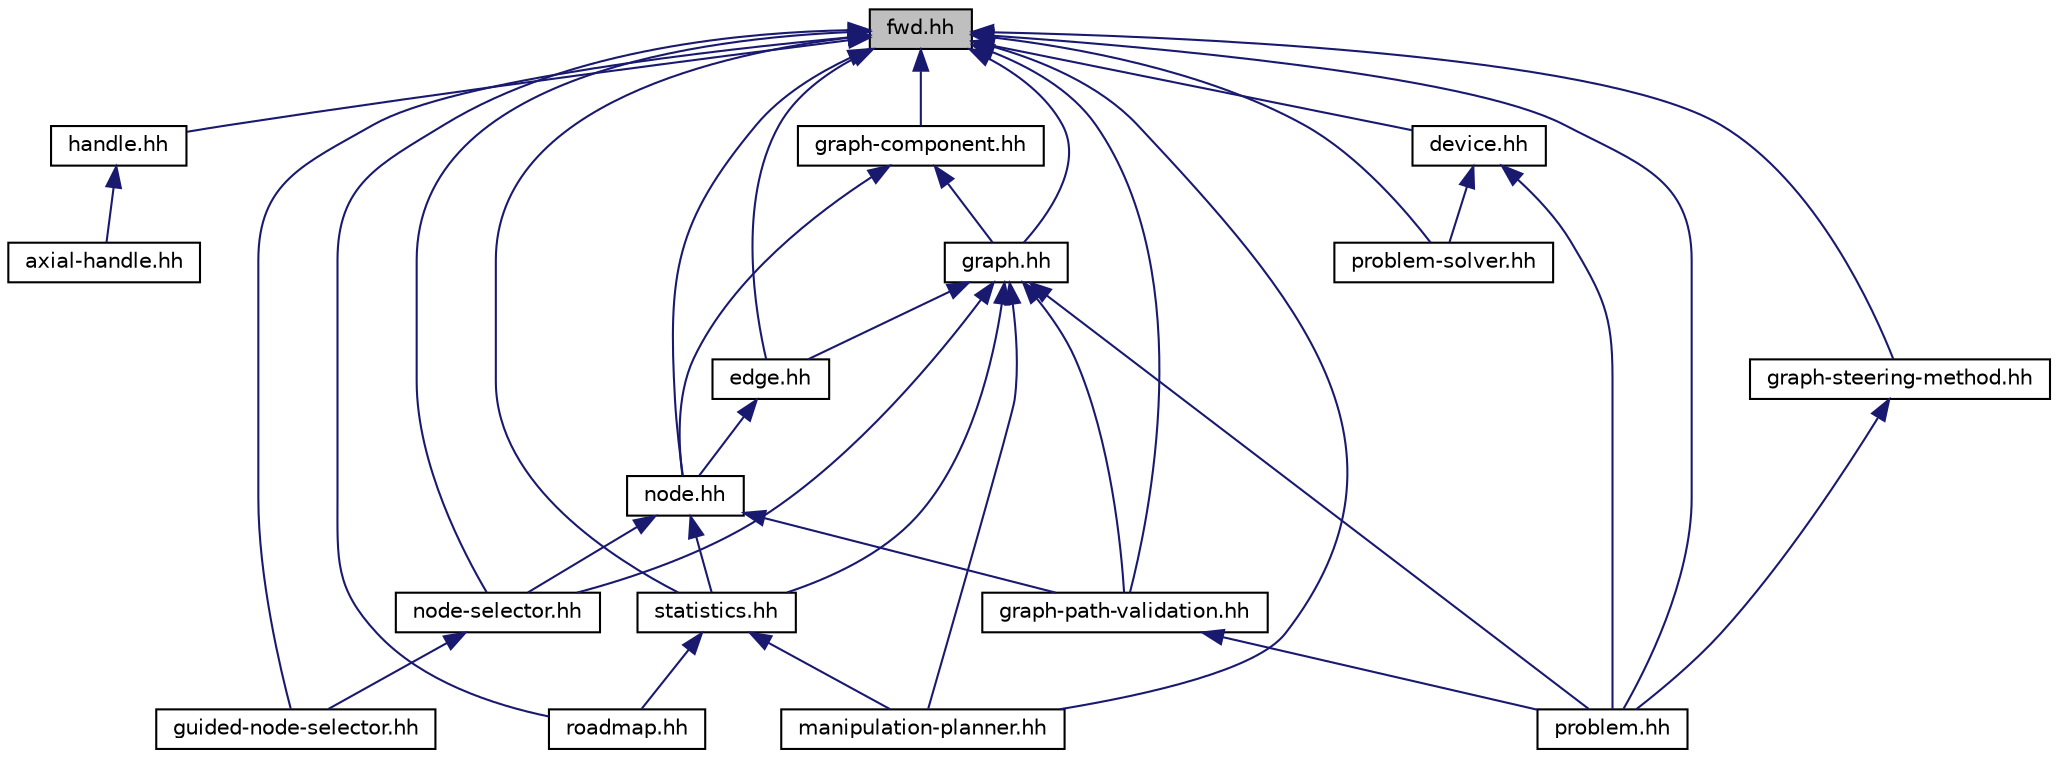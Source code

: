 digraph "fwd.hh"
{
  edge [fontname="Helvetica",fontsize="10",labelfontname="Helvetica",labelfontsize="10"];
  node [fontname="Helvetica",fontsize="10",shape=record];
  Node1 [label="fwd.hh",height=0.2,width=0.4,color="black", fillcolor="grey75", style="filled" fontcolor="black"];
  Node1 -> Node2 [dir="back",color="midnightblue",fontsize="10",style="solid",fontname="Helvetica"];
  Node2 [label="handle.hh",height=0.2,width=0.4,color="black", fillcolor="white", style="filled",URL="$a00041.html"];
  Node2 -> Node3 [dir="back",color="midnightblue",fontsize="10",style="solid",fontname="Helvetica"];
  Node3 [label="axial-handle.hh",height=0.2,width=0.4,color="black", fillcolor="white", style="filled",URL="$a00031.html"];
  Node1 -> Node4 [dir="back",color="midnightblue",fontsize="10",style="solid",fontname="Helvetica"];
  Node4 [label="device.hh",height=0.2,width=0.4,color="black", fillcolor="white", style="filled",URL="$a00002.html"];
  Node4 -> Node5 [dir="back",color="midnightblue",fontsize="10",style="solid",fontname="Helvetica"];
  Node5 [label="problem-solver.hh",height=0.2,width=0.4,color="black", fillcolor="white", style="filled",URL="$a00045.html"];
  Node4 -> Node6 [dir="back",color="midnightblue",fontsize="10",style="solid",fontname="Helvetica"];
  Node6 [label="problem.hh",height=0.2,width=0.4,color="black", fillcolor="white", style="filled",URL="$a00004.html"];
  Node1 -> Node7 [dir="back",color="midnightblue",fontsize="10",style="solid",fontname="Helvetica"];
  Node7 [label="edge.hh",height=0.2,width=0.4,color="black", fillcolor="white", style="filled",URL="$a00034.html"];
  Node7 -> Node8 [dir="back",color="midnightblue",fontsize="10",style="solid",fontname="Helvetica"];
  Node8 [label="node.hh",height=0.2,width=0.4,color="black", fillcolor="white", style="filled",URL="$a00003.html"];
  Node8 -> Node9 [dir="back",color="midnightblue",fontsize="10",style="solid",fontname="Helvetica"];
  Node9 [label="node-selector.hh",height=0.2,width=0.4,color="black", fillcolor="white", style="filled",URL="$a00044.html"];
  Node9 -> Node10 [dir="back",color="midnightblue",fontsize="10",style="solid",fontname="Helvetica"];
  Node10 [label="guided-node-selector.hh",height=0.2,width=0.4,color="black", fillcolor="white", style="filled",URL="$a00040.html"];
  Node8 -> Node11 [dir="back",color="midnightblue",fontsize="10",style="solid",fontname="Helvetica"];
  Node11 [label="statistics.hh",height=0.2,width=0.4,color="black", fillcolor="white", style="filled",URL="$a00047.html"];
  Node11 -> Node12 [dir="back",color="midnightblue",fontsize="10",style="solid",fontname="Helvetica"];
  Node12 [label="manipulation-planner.hh",height=0.2,width=0.4,color="black", fillcolor="white", style="filled",URL="$a00043.html"];
  Node11 -> Node13 [dir="back",color="midnightblue",fontsize="10",style="solid",fontname="Helvetica"];
  Node13 [label="roadmap.hh",height=0.2,width=0.4,color="black", fillcolor="white", style="filled",URL="$a00046.html"];
  Node8 -> Node14 [dir="back",color="midnightblue",fontsize="10",style="solid",fontname="Helvetica"];
  Node14 [label="graph-path-validation.hh",height=0.2,width=0.4,color="black", fillcolor="white", style="filled",URL="$a00037.html"];
  Node14 -> Node6 [dir="back",color="midnightblue",fontsize="10",style="solid",fontname="Helvetica"];
  Node1 -> Node15 [dir="back",color="midnightblue",fontsize="10",style="solid",fontname="Helvetica"];
  Node15 [label="graph.hh",height=0.2,width=0.4,color="black", fillcolor="white", style="filled",URL="$a00039.html"];
  Node15 -> Node7 [dir="back",color="midnightblue",fontsize="10",style="solid",fontname="Helvetica"];
  Node15 -> Node9 [dir="back",color="midnightblue",fontsize="10",style="solid",fontname="Helvetica"];
  Node15 -> Node11 [dir="back",color="midnightblue",fontsize="10",style="solid",fontname="Helvetica"];
  Node15 -> Node14 [dir="back",color="midnightblue",fontsize="10",style="solid",fontname="Helvetica"];
  Node15 -> Node12 [dir="back",color="midnightblue",fontsize="10",style="solid",fontname="Helvetica"];
  Node15 -> Node6 [dir="back",color="midnightblue",fontsize="10",style="solid",fontname="Helvetica"];
  Node1 -> Node16 [dir="back",color="midnightblue",fontsize="10",style="solid",fontname="Helvetica"];
  Node16 [label="graph-component.hh",height=0.2,width=0.4,color="black", fillcolor="white", style="filled",URL="$a00036.html"];
  Node16 -> Node15 [dir="back",color="midnightblue",fontsize="10",style="solid",fontname="Helvetica"];
  Node16 -> Node8 [dir="back",color="midnightblue",fontsize="10",style="solid",fontname="Helvetica"];
  Node1 -> Node10 [dir="back",color="midnightblue",fontsize="10",style="solid",fontname="Helvetica"];
  Node1 -> Node9 [dir="back",color="midnightblue",fontsize="10",style="solid",fontname="Helvetica"];
  Node1 -> Node8 [dir="back",color="midnightblue",fontsize="10",style="solid",fontname="Helvetica"];
  Node1 -> Node11 [dir="back",color="midnightblue",fontsize="10",style="solid",fontname="Helvetica"];
  Node1 -> Node14 [dir="back",color="midnightblue",fontsize="10",style="solid",fontname="Helvetica"];
  Node1 -> Node17 [dir="back",color="midnightblue",fontsize="10",style="solid",fontname="Helvetica"];
  Node17 [label="graph-steering-method.hh",height=0.2,width=0.4,color="black", fillcolor="white", style="filled",URL="$a00038.html"];
  Node17 -> Node6 [dir="back",color="midnightblue",fontsize="10",style="solid",fontname="Helvetica"];
  Node1 -> Node12 [dir="back",color="midnightblue",fontsize="10",style="solid",fontname="Helvetica"];
  Node1 -> Node5 [dir="back",color="midnightblue",fontsize="10",style="solid",fontname="Helvetica"];
  Node1 -> Node6 [dir="back",color="midnightblue",fontsize="10",style="solid",fontname="Helvetica"];
  Node1 -> Node13 [dir="back",color="midnightblue",fontsize="10",style="solid",fontname="Helvetica"];
}
